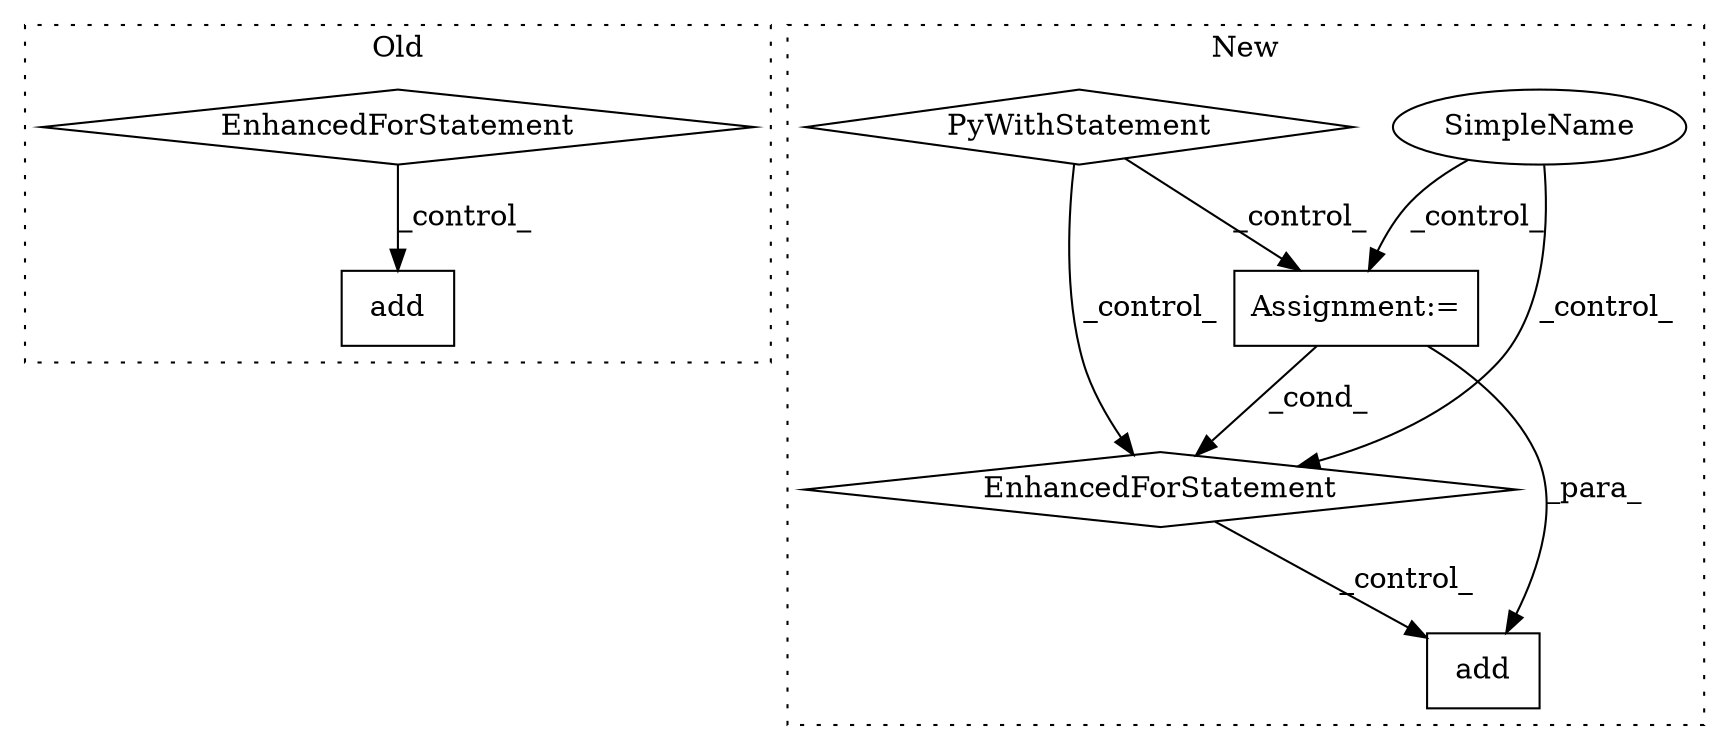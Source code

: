 digraph G {
subgraph cluster0 {
1 [label="add" a="32" s="10295,10420" l="60,1" shape="box"];
3 [label="EnhancedForStatement" a="70" s="10171,10250" l="61,2" shape="diamond"];
label = "Old";
style="dotted";
}
subgraph cluster1 {
2 [label="EnhancedForStatement" a="70" s="9159,9273" l="65,2" shape="diamond"];
4 [label="add" a="32" s="9476,9488" l="4,1" shape="box"];
5 [label="Assignment:=" a="7" s="9159,9273" l="65,2" shape="box"];
6 [label="PyWithStatement" a="104" s="8730,8760" l="10,2" shape="diamond"];
7 [label="SimpleName" a="42" s="" l="" shape="ellipse"];
label = "New";
style="dotted";
}
2 -> 4 [label="_control_"];
3 -> 1 [label="_control_"];
5 -> 4 [label="_para_"];
5 -> 2 [label="_cond_"];
6 -> 2 [label="_control_"];
6 -> 5 [label="_control_"];
7 -> 2 [label="_control_"];
7 -> 5 [label="_control_"];
}